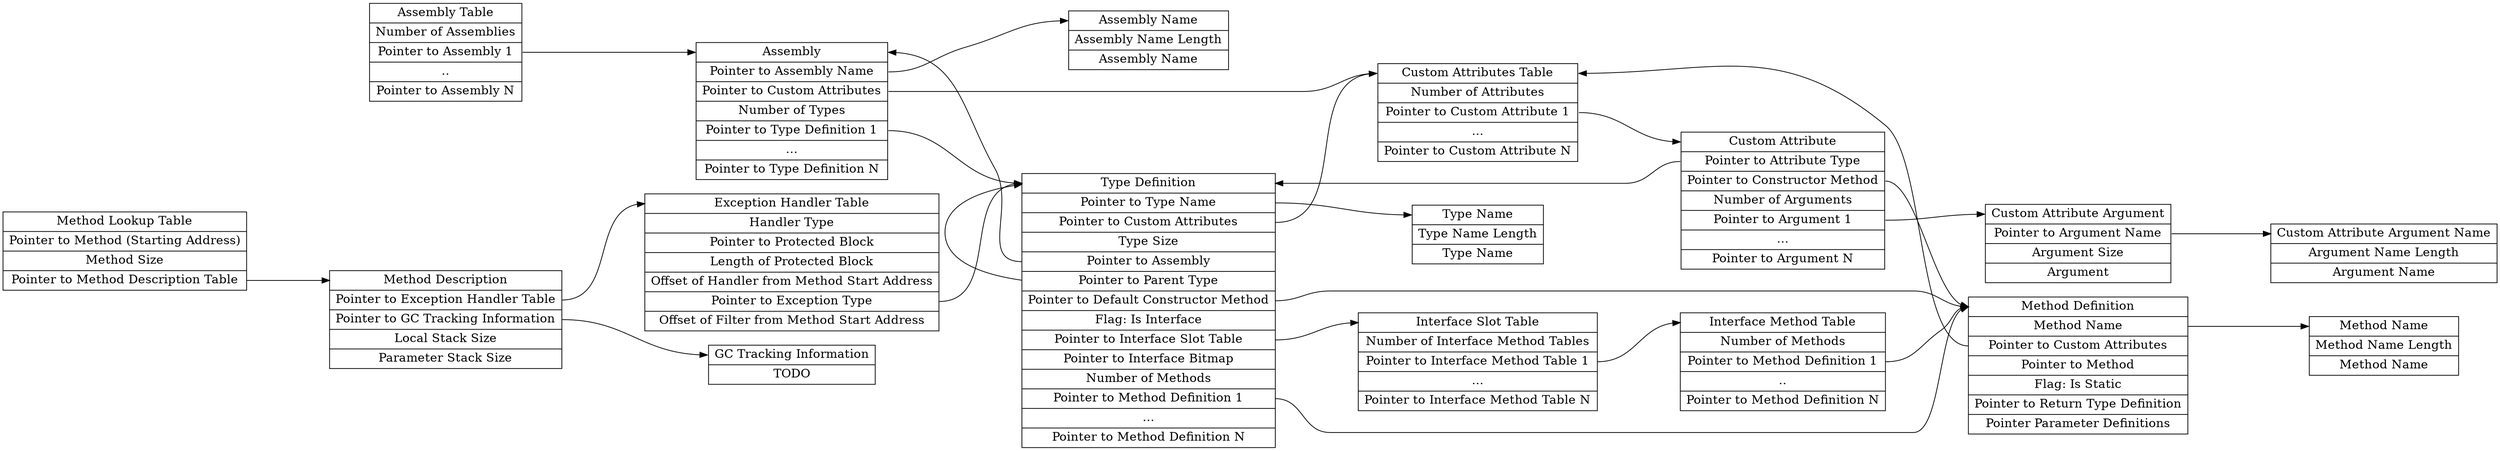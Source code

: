 digraph g {
graph [
rankdir = "LR"
];
node [
fontsize = "16"
shape = "ellipse"
];
edge [
minlen = "3"
];

"AssemblyListTable" [
label = "<f0>Assembly Table|<f1>Number of Assemblies|<f2>Pointer to Assembly 1|..|Pointer to Assembly N"
shape = "record"
];

"AssemblyDefinition" [
label = "<f0>Assembly|<f1>Pointer to Assembly Name|<f2>Pointer to Custom Attributes|<f3> Number of Types|<f4>Pointer to Type  Definition 1|...|Pointer to Type  Definition N"
shape = "record"
];

"TypeDefinition" [
label = "<f0>Type Definition|<f1>Pointer to Type Name|<f2>Pointer to Custom Attributes|<f3>Type Size|<f4>Pointer to Assembly|<f5>Pointer to Parent Type|<f6>Pointer to Default Constructor Method|<f7>Flag: Is Interface|<f8>Pointer to Interface Slot Table|<f9>Pointer to Interface Bitmap|<f10>Number of Methods|<f11>Pointer to Method Definition 1|...|Pointer to Method Definition N"
shape = "record"
];

"AssemblyName" [
label = "<f0>Assembly Name|<f1>Assembly Name Length|<f2>Assembly Name"
shape = "record"
];

"TypeName" [
label = "<f0>Type Name|<f1>Type Name Length|<f2>Type Name"
shape = "record"
];

"MethodLookupTable" [
label = "<f0>Method Lookup Table|<f1>Pointer to Method (Starting Address)|<f2>Method Size|<f3>Pointer to Method Description Table"
shape = "record"
];

"MethodDescription" [
label = "<f0>Method Description|<f1>Pointer to Exception Handler Table|<f2>Pointer to GC Tracking Information|<f3>Local Stack Size|<f4>Parameter Stack Size"
shape = "record"
];

"ExceptionHandlerTable" [
label = "<f0>Exception Handler Table|<f1>Handler Type|<f2>Pointer to Protected Block|<f3>Length of Protected Block|<f4>Offset of Handler from Method Start Address|<f5>Pointer to Exception Type|<f6>Offset of Filter from Method Start Address"
shape = "record"
];

"InterfaceSlotTable" [
label = "<f0>Interface Slot Table|<f1>Number of Interface Method Tables|<f2>Pointer to Interface Method Table 1|...|Pointer to Interface Method Table N"
shape = "record"
];

"InterfaceMethodTable" [
label = "<f0>Interface Method Table|<f1>Number of Methods|<f2>Pointer to Method Definition 1|..|Pointer to Method Definition N"
shape = "record"
];

"MethodDefinition" [
label = "<f0>Method Definition|<f1>Method Name|<f2>Pointer to Custom Attributes|<f3>Pointer to Method|<f4>Flag: Is Static|<f5>Pointer to Return Type Definition|<f6>Pointer Parameter Definitions"
shape = "record"
];

"MethodName" [
label = "<f0>Method Name|<f1>Method Name Length|<f2>Method Name"
shape = "record"
];

"GCTrackingInformation" [
label = "<f0>GC Tracking Information|TODO"
shape = "record"
];

"CustomAttributesTable" [
label = "<f0>Custom Attributes Table|<f1>Number of Attributes|<f2>Pointer to Custom Attribute 1|...|Pointer to Custom Attribute N"
shape = "record"
];

"CustomAttribute" [
label = "<f0>Custom Attribute|<f1>Pointer to Attribute Type|<f2>Pointer to Constructor Method|<f3>Number of Arguments|<f4>Pointer to Argument 1|...|Pointer to Argument N"
shape = "record"
];

"CustomAttributeArgument" [
label = "<f0>Custom Attribute Argument|<f1>Pointer to Argument Name|<f2>Argument Size|<f3>Argument"
shape = "record"
];

"CustomAttributeArgumentName" [
label = "<f0>Custom Attribute Argument Name|<f1>Argument Name Length|<f2>Argument Name"
shape = "record"
];

"CustomAttributesTable":f2 -> "CustomAttribute":f0 [
id = 0
];

"CustomAttribute":f1 -> "TypeDefinition":f0 [
id = 0
];

"CustomAttribute":f2 -> "MethodDefinition":f0 [
id = 0
];

"CustomAttribute":f4 -> "CustomAttributeArgument":f0 [
id = 0
];

"CustomAttributeArgument":f1 -> "CustomAttributeArgumentName":f0 [
id = 0
];

"AssemblyListTable":f2 -> "AssemblyDefinition":f0 [
id = 0
];

"AssemblyDefinition":f1 -> "AssemblyName":f0 [
id = 0
];

"AssemblyDefinition":f2 -> "CustomAttributesTable":f0 [
id = 0
];

"AssemblyDefinition":f4 -> "TypeDefinition":f0 [
id = 0
];

"MethodLookupTable":f3 -> "MethodDescription":f0 [
id = 0
];

"MethodDescription":f1 -> "ExceptionHandlerTable":f0 [
id = 0
];

"ExceptionHandlerTable":f5 -> "TypeDefinition":f0 [
id = 0
];

"TypeDefinition":f1 -> "TypeName":f0 [
id = 0
];

"TypeDefinition":f2 -> "CustomAttributesTable":f0 [
id = 0
];

"TypeDefinition":f4 -> "AssemblyDefinition":f0 [
id = 0
];

"TypeDefinition":f5 -> "TypeDefinition":f0 [
id = 0
];

"TypeDefinition":f6 -> "MethodDefinition":f0 [
id = 0
];

"TypeDefinition":f8 -> "InterfaceSlotTable":f0 [
id = 0
];

"TypeDefinition":f11 -> "MethodDefinition":f0 [
id = 0
];

"InterfaceSlotTable":f2 -> "InterfaceMethodTable":f0 [
id = 0
];

"InterfaceMethodTable":f2 -> "MethodDefinition":f0 [
id = 0
];

"MethodDefinition":f1 -> "MethodName":f0 [
id = 0
];

"MethodDefinition":f2 -> "CustomAttributesTable":f0 [
id = 0
];

"MethodDescription":f2 -> "GCTrackingInformation":f0 [
id = 0
];

}

